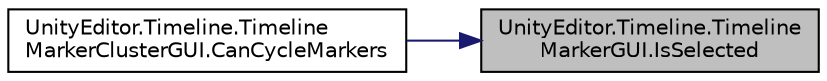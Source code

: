 digraph "UnityEditor.Timeline.TimelineMarkerGUI.IsSelected"
{
 // LATEX_PDF_SIZE
  edge [fontname="Helvetica",fontsize="10",labelfontname="Helvetica",labelfontsize="10"];
  node [fontname="Helvetica",fontsize="10",shape=record];
  rankdir="RL";
  Node1 [label="UnityEditor.Timeline.Timeline\lMarkerGUI.IsSelected",height=0.2,width=0.4,color="black", fillcolor="grey75", style="filled", fontcolor="black",tooltip=" "];
  Node1 -> Node2 [dir="back",color="midnightblue",fontsize="10",style="solid",fontname="Helvetica"];
  Node2 [label="UnityEditor.Timeline.Timeline\lMarkerClusterGUI.CanCycleMarkers",height=0.2,width=0.4,color="black", fillcolor="white", style="filled",URL="$class_unity_editor_1_1_timeline_1_1_timeline_marker_cluster_g_u_i.html#aa0132c4586d05ffdd1de517ec54ed8bb",tooltip=" "];
}
